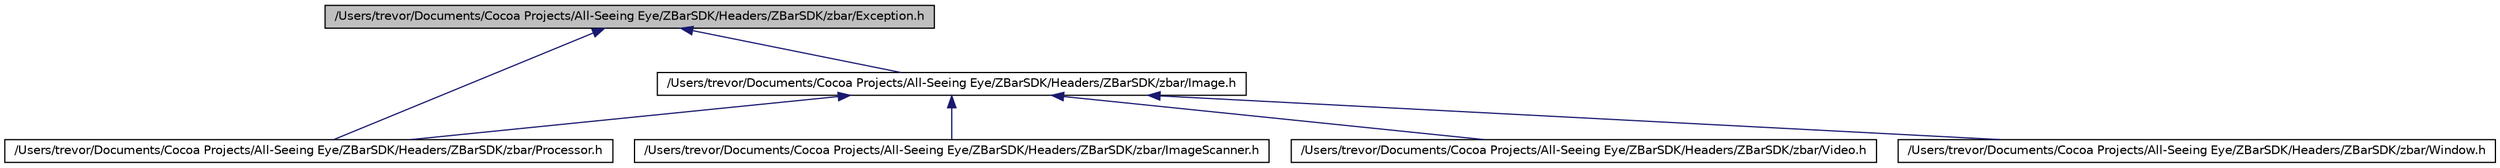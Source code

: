 digraph G
{
  edge [fontname="Helvetica",fontsize="10",labelfontname="Helvetica",labelfontsize="10"];
  node [fontname="Helvetica",fontsize="10",shape=record];
  Node1 [label="/Users/trevor/Documents/Cocoa Projects/All-Seeing Eye/ZBarSDK/Headers/ZBarSDK/zbar/Exception.h",height=0.2,width=0.4,color="black", fillcolor="grey75", style="filled" fontcolor="black"];
  Node1 -> Node2 [dir=back,color="midnightblue",fontsize="10",style="solid"];
  Node2 [label="/Users/trevor/Documents/Cocoa Projects/All-Seeing Eye/ZBarSDK/Headers/ZBarSDK/zbar/Image.h",height=0.2,width=0.4,color="black", fillcolor="white", style="filled",URL="$_image_8h.html"];
  Node2 -> Node3 [dir=back,color="midnightblue",fontsize="10",style="solid"];
  Node3 [label="/Users/trevor/Documents/Cocoa Projects/All-Seeing Eye/ZBarSDK/Headers/ZBarSDK/zbar/ImageScanner.h",height=0.2,width=0.4,color="black", fillcolor="white", style="filled",URL="$_image_scanner_8h.html"];
  Node2 -> Node4 [dir=back,color="midnightblue",fontsize="10",style="solid"];
  Node4 [label="/Users/trevor/Documents/Cocoa Projects/All-Seeing Eye/ZBarSDK/Headers/ZBarSDK/zbar/Processor.h",height=0.2,width=0.4,color="black", fillcolor="white", style="filled",URL="$_processor_8h.html"];
  Node2 -> Node5 [dir=back,color="midnightblue",fontsize="10",style="solid"];
  Node5 [label="/Users/trevor/Documents/Cocoa Projects/All-Seeing Eye/ZBarSDK/Headers/ZBarSDK/zbar/Video.h",height=0.2,width=0.4,color="black", fillcolor="white", style="filled",URL="$_video_8h.html"];
  Node2 -> Node6 [dir=back,color="midnightblue",fontsize="10",style="solid"];
  Node6 [label="/Users/trevor/Documents/Cocoa Projects/All-Seeing Eye/ZBarSDK/Headers/ZBarSDK/zbar/Window.h",height=0.2,width=0.4,color="black", fillcolor="white", style="filled",URL="$_window_8h.html"];
  Node1 -> Node4 [dir=back,color="midnightblue",fontsize="10",style="solid"];
}
